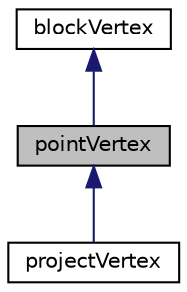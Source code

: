 digraph "pointVertex"
{
  bgcolor="transparent";
  edge [fontname="Helvetica",fontsize="10",labelfontname="Helvetica",labelfontsize="10"];
  node [fontname="Helvetica",fontsize="10",shape=record];
  Node1 [label="pointVertex",height=0.2,width=0.4,color="black", fillcolor="grey75", style="filled" fontcolor="black"];
  Node2 -> Node1 [dir="back",color="midnightblue",fontsize="10",style="solid",fontname="Helvetica"];
  Node2 [label="blockVertex",height=0.2,width=0.4,color="black",URL="$classFoam_1_1blockVertex.html",tooltip="Define a block vertex. "];
  Node1 -> Node3 [dir="back",color="midnightblue",fontsize="10",style="solid",fontname="Helvetica"];
  Node3 [label="projectVertex",height=0.2,width=0.4,color="black",URL="$classFoam_1_1blockVertices_1_1projectVertex.html",tooltip="Projects the vertex onto the selected surfacees of the geometry provided as a searchableSurfaces obje..."];
}
